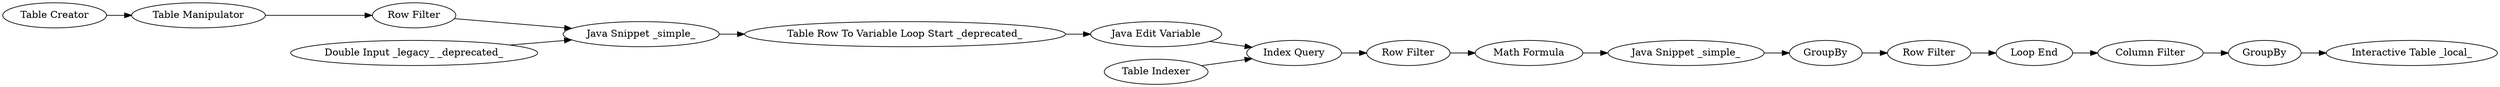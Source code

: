 digraph {
	"-4095104033344737854_4125" [label="Table Creator"]
	"-4095104033344737854_4129" [label="Table Manipulator"]
	"9219117021279124413_1309" [label="Java Snippet _simple_"]
	"9219117021279124413_1302" [label=GroupBy]
	"9219117021279124413_1297" [label="Table Row To Variable Loop Start _deprecated_"]
	"9219117021279124413_1296" [label="Table Indexer"]
	"9219117021279124413_1300" [label="Row Filter"]
	"9219117021279124413_1307" [label=GroupBy]
	"9219117021279124413_1299" [label="Index Query"]
	"9219117021279124413_1294" [label="Double Input _legacy_ _deprecated_"]
	"9219117021279124413_1301" [label="Math Formula"]
	"9219117021279124413_1305" [label="Column Filter"]
	"-4095104033344737854_4127" [label="Row Filter"]
	"-4095104033344737854_4128" [label="Interactive Table _local_"]
	"9219117021279124413_1295" [label="Java Snippet _simple_"]
	"9219117021279124413_1298" [label="Java Edit Variable"]
	"9219117021279124413_1303" [label="Row Filter"]
	"9219117021279124413_1304" [label="Loop End"]
	"-4095104033344737854_4127" -> "9219117021279124413_1295"
	"-4095104033344737854_4125" -> "-4095104033344737854_4129"
	"9219117021279124413_1302" -> "9219117021279124413_1303"
	"9219117021279124413_1304" -> "9219117021279124413_1305"
	"9219117021279124413_1305" -> "9219117021279124413_1307"
	"9219117021279124413_1297" -> "9219117021279124413_1298"
	"9219117021279124413_1299" -> "9219117021279124413_1300"
	"9219117021279124413_1296" -> "9219117021279124413_1299"
	"9219117021279124413_1309" -> "9219117021279124413_1302"
	"9219117021279124413_1303" -> "9219117021279124413_1304"
	"9219117021279124413_1298" -> "9219117021279124413_1299"
	"9219117021279124413_1295" -> "9219117021279124413_1297"
	"-4095104033344737854_4129" -> "-4095104033344737854_4127"
	"9219117021279124413_1301" -> "9219117021279124413_1309"
	"9219117021279124413_1307" -> "-4095104033344737854_4128"
	"9219117021279124413_1294" -> "9219117021279124413_1295"
	"9219117021279124413_1300" -> "9219117021279124413_1301"
	rankdir=LR
}
